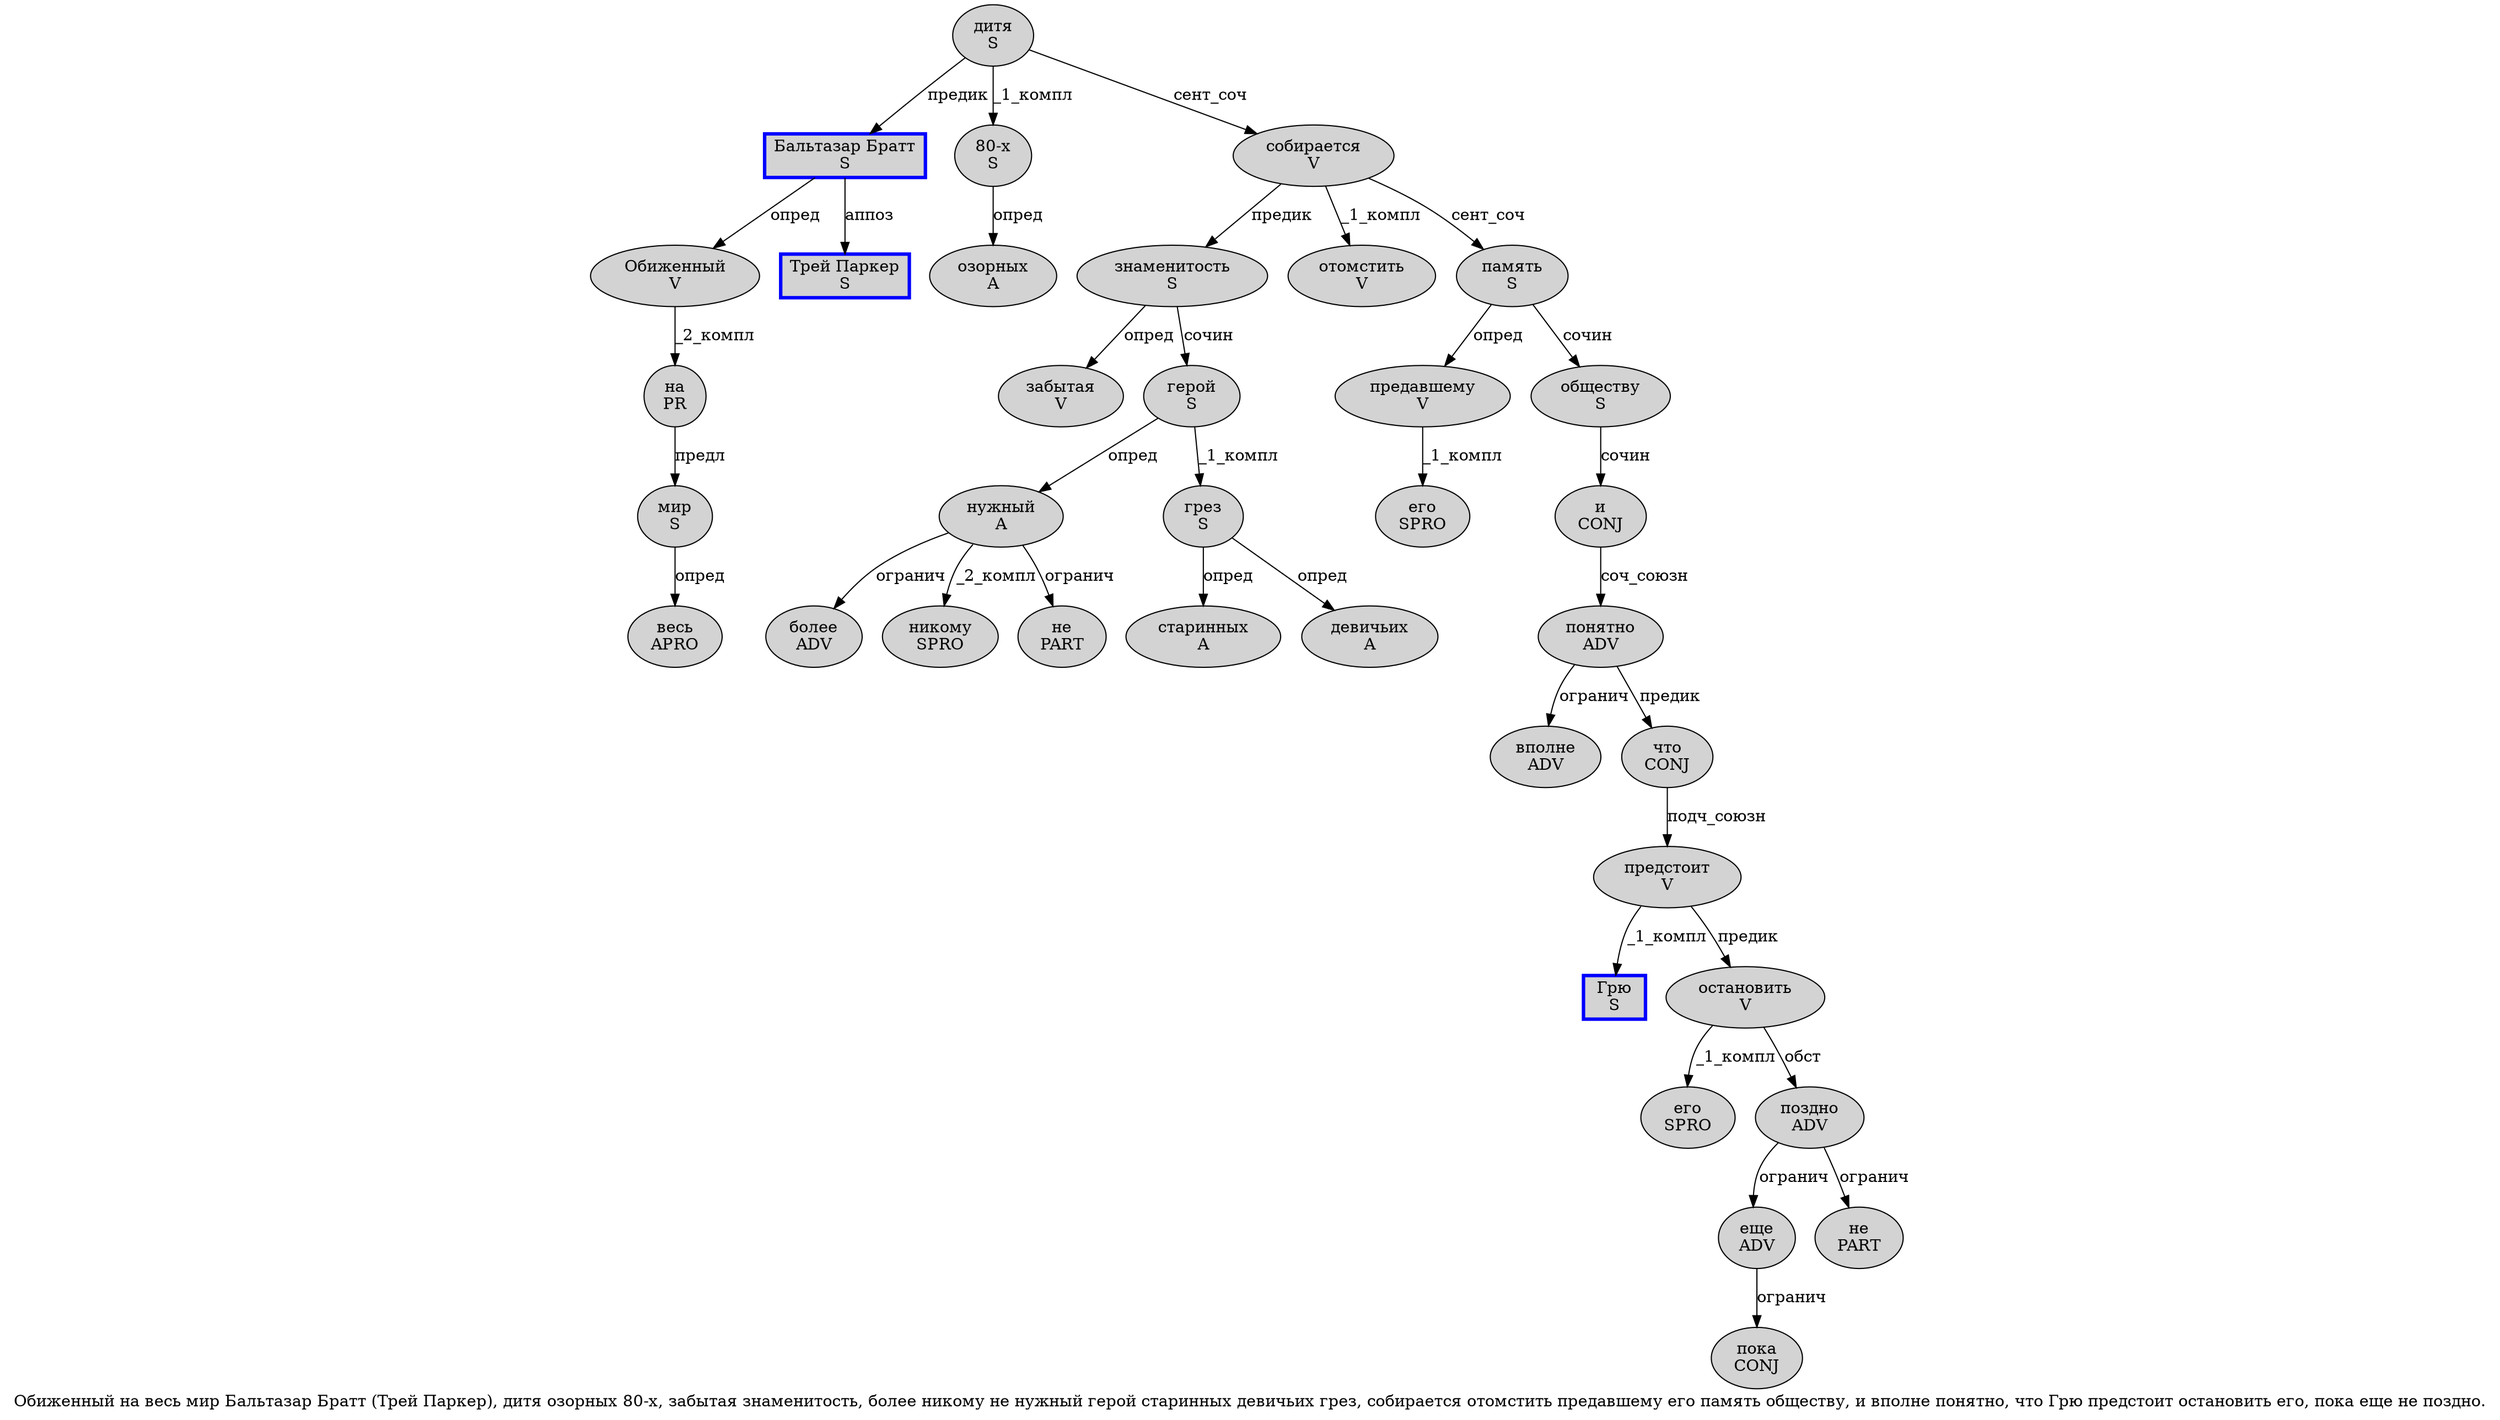 digraph SENTENCE_2852 {
	graph [label="Обиженный на весь мир Бальтазар Братт (Трей Паркер), дитя озорных 80-х, забытая знаменитость, более никому не нужный герой старинных девичьих грез, собирается отомстить предавшему его память обществу, и вполне понятно, что Грю предстоит остановить его, пока еще не поздно."]
	node [style=filled]
		0 [label="Обиженный
V" color="" fillcolor=lightgray penwidth=1 shape=ellipse]
		1 [label="на
PR" color="" fillcolor=lightgray penwidth=1 shape=ellipse]
		2 [label="весь
APRO" color="" fillcolor=lightgray penwidth=1 shape=ellipse]
		3 [label="мир
S" color="" fillcolor=lightgray penwidth=1 shape=ellipse]
		4 [label="Бальтазар Братт
S" color=blue fillcolor=lightgray penwidth=3 shape=box]
		6 [label="Трей Паркер
S" color=blue fillcolor=lightgray penwidth=3 shape=box]
		9 [label="дитя
S" color="" fillcolor=lightgray penwidth=1 shape=ellipse]
		10 [label="озорных
A" color="" fillcolor=lightgray penwidth=1 shape=ellipse]
		11 [label="80-х
S" color="" fillcolor=lightgray penwidth=1 shape=ellipse]
		13 [label="забытая
V" color="" fillcolor=lightgray penwidth=1 shape=ellipse]
		14 [label="знаменитость
S" color="" fillcolor=lightgray penwidth=1 shape=ellipse]
		16 [label="более
ADV" color="" fillcolor=lightgray penwidth=1 shape=ellipse]
		17 [label="никому
SPRO" color="" fillcolor=lightgray penwidth=1 shape=ellipse]
		18 [label="не
PART" color="" fillcolor=lightgray penwidth=1 shape=ellipse]
		19 [label="нужный
A" color="" fillcolor=lightgray penwidth=1 shape=ellipse]
		20 [label="герой
S" color="" fillcolor=lightgray penwidth=1 shape=ellipse]
		21 [label="старинных
A" color="" fillcolor=lightgray penwidth=1 shape=ellipse]
		22 [label="девичьих
A" color="" fillcolor=lightgray penwidth=1 shape=ellipse]
		23 [label="грез
S" color="" fillcolor=lightgray penwidth=1 shape=ellipse]
		25 [label="собирается
V" color="" fillcolor=lightgray penwidth=1 shape=ellipse]
		26 [label="отомстить
V" color="" fillcolor=lightgray penwidth=1 shape=ellipse]
		27 [label="предавшему
V" color="" fillcolor=lightgray penwidth=1 shape=ellipse]
		28 [label="его
SPRO" color="" fillcolor=lightgray penwidth=1 shape=ellipse]
		29 [label="память
S" color="" fillcolor=lightgray penwidth=1 shape=ellipse]
		30 [label="обществу
S" color="" fillcolor=lightgray penwidth=1 shape=ellipse]
		32 [label="и
CONJ" color="" fillcolor=lightgray penwidth=1 shape=ellipse]
		33 [label="вполне
ADV" color="" fillcolor=lightgray penwidth=1 shape=ellipse]
		34 [label="понятно
ADV" color="" fillcolor=lightgray penwidth=1 shape=ellipse]
		36 [label="что
CONJ" color="" fillcolor=lightgray penwidth=1 shape=ellipse]
		37 [label="Грю
S" color=blue fillcolor=lightgray penwidth=3 shape=box]
		38 [label="предстоит
V" color="" fillcolor=lightgray penwidth=1 shape=ellipse]
		39 [label="остановить
V" color="" fillcolor=lightgray penwidth=1 shape=ellipse]
		40 [label="его
SPRO" color="" fillcolor=lightgray penwidth=1 shape=ellipse]
		42 [label="пока
CONJ" color="" fillcolor=lightgray penwidth=1 shape=ellipse]
		43 [label="еще
ADV" color="" fillcolor=lightgray penwidth=1 shape=ellipse]
		44 [label="не
PART" color="" fillcolor=lightgray penwidth=1 shape=ellipse]
		45 [label="поздно
ADV" color="" fillcolor=lightgray penwidth=1 shape=ellipse]
			19 -> 16 [label="огранич"]
			19 -> 17 [label="_2_компл"]
			19 -> 18 [label="огранич"]
			25 -> 14 [label="предик"]
			25 -> 26 [label="_1_компл"]
			25 -> 29 [label="сент_соч"]
			29 -> 27 [label="опред"]
			29 -> 30 [label="сочин"]
			20 -> 19 [label="опред"]
			20 -> 23 [label="_1_компл"]
			45 -> 43 [label="огранич"]
			45 -> 44 [label="огранич"]
			4 -> 0 [label="опред"]
			4 -> 6 [label="аппоз"]
			43 -> 42 [label="огранич"]
			23 -> 21 [label="опред"]
			23 -> 22 [label="опред"]
			30 -> 32 [label="сочин"]
			38 -> 37 [label="_1_компл"]
			38 -> 39 [label="предик"]
			3 -> 2 [label="опред"]
			14 -> 13 [label="опред"]
			14 -> 20 [label="сочин"]
			34 -> 33 [label="огранич"]
			34 -> 36 [label="предик"]
			27 -> 28 [label="_1_компл"]
			36 -> 38 [label="подч_союзн"]
			0 -> 1 [label="_2_компл"]
			11 -> 10 [label="опред"]
			32 -> 34 [label="соч_союзн"]
			9 -> 4 [label="предик"]
			9 -> 11 [label="_1_компл"]
			9 -> 25 [label="сент_соч"]
			1 -> 3 [label="предл"]
			39 -> 40 [label="_1_компл"]
			39 -> 45 [label="обст"]
}